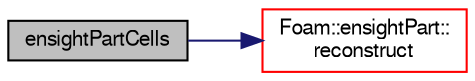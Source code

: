 digraph "ensightPartCells"
{
  bgcolor="transparent";
  edge [fontname="FreeSans",fontsize="10",labelfontname="FreeSans",labelfontsize="10"];
  node [fontname="FreeSans",fontsize="10",shape=record];
  rankdir="LR";
  Node14 [label="ensightPartCells",height=0.2,width=0.4,color="black", fillcolor="grey75", style="filled", fontcolor="black"];
  Node14 -> Node15 [color="midnightblue",fontsize="10",style="solid",fontname="FreeSans"];
  Node15 [label="Foam::ensightPart::\lreconstruct",height=0.2,width=0.4,color="red",URL="$a21306.html#a7dd013b2d8fc94af2649cccf9491dfcc",tooltip="Reconstruct part characteristics (eg, element types) from Istream. "];
}
